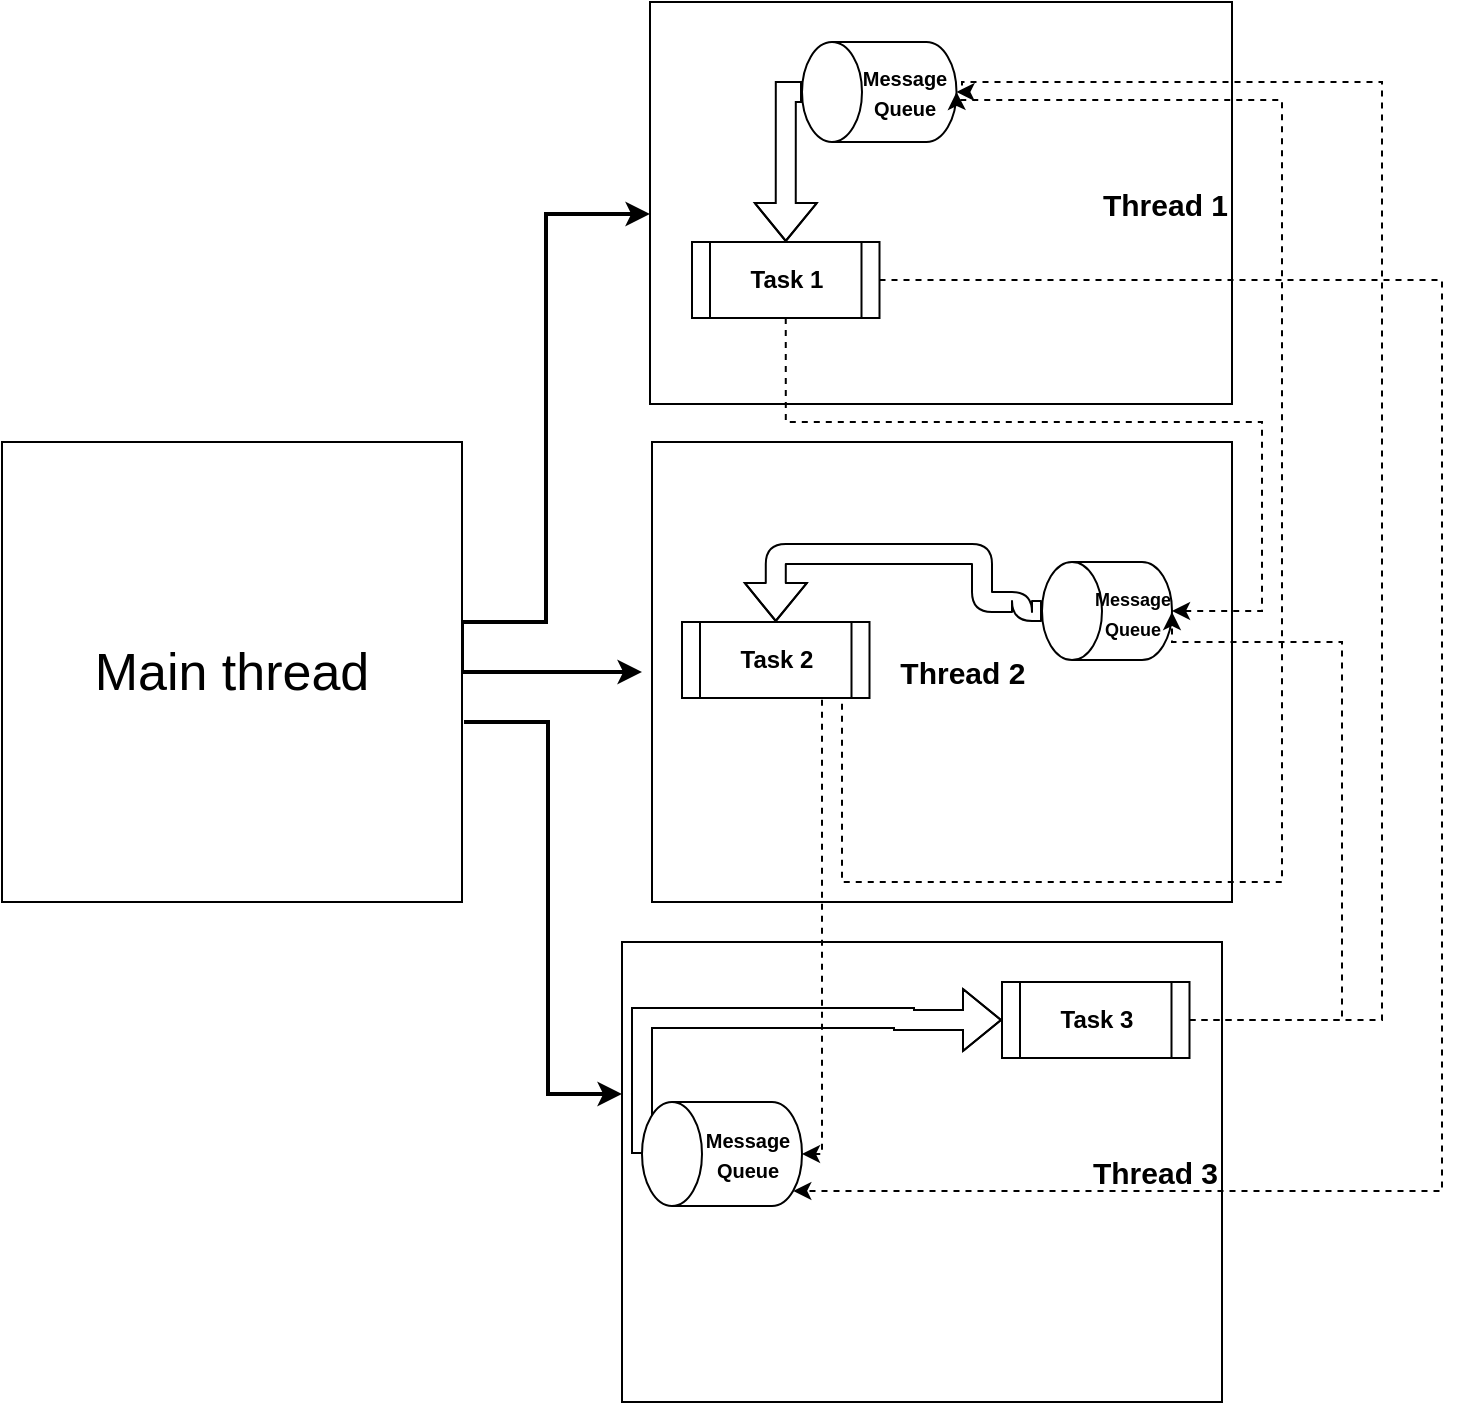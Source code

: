 <mxfile version="13.8.9-1" type="github">
  <diagram id="JF__Zj-DXKbBX88kCNgF" name="Page-1">
    <mxGraphModel dx="1422" dy="705" grid="1" gridSize="10" guides="1" tooltips="1" connect="1" arrows="1" fold="1" page="1" pageScale="1" pageWidth="850" pageHeight="1100" math="0" shadow="0">
      <root>
        <mxCell id="0" />
        <mxCell id="1" parent="0" />
        <mxCell id="GnVWnsMx5IgDR0cQtzLm-49" value="" style="group" vertex="1" connectable="0" parent="1">
          <mxGeometry x="425" y="250" width="290" height="440" as="geometry" />
        </mxCell>
        <mxCell id="GnVWnsMx5IgDR0cQtzLm-22" value="" style="group" vertex="1" connectable="0" parent="GnVWnsMx5IgDR0cQtzLm-49">
          <mxGeometry y="210" width="290" height="230" as="geometry" />
        </mxCell>
        <mxCell id="GnVWnsMx5IgDR0cQtzLm-2" value="&lt;b style=&quot;text-align: right&quot;&gt;&lt;font style=&quot;font-size: 15px&quot;&gt;&amp;nbsp; &amp;nbsp; &amp;nbsp;Thread 2&lt;/font&gt;&lt;/b&gt;" style="rounded=0;whiteSpace=wrap;html=1;align=center;" vertex="1" parent="GnVWnsMx5IgDR0cQtzLm-22">
          <mxGeometry width="290" height="230" as="geometry" />
        </mxCell>
        <mxCell id="GnVWnsMx5IgDR0cQtzLm-1" value="&lt;font size=&quot;1&quot;&gt;&lt;b style=&quot;font-size: 9px&quot;&gt;Message Queue&lt;/b&gt;&lt;/font&gt;" style="shape=cylinder3;whiteSpace=wrap;html=1;boundedLbl=1;backgroundOutline=1;size=15;direction=north;align=center;" vertex="1" parent="GnVWnsMx5IgDR0cQtzLm-22">
          <mxGeometry x="195" y="60" width="65.01" height="49" as="geometry" />
        </mxCell>
        <mxCell id="GnVWnsMx5IgDR0cQtzLm-19" value="&lt;b&gt;Task 2&lt;/b&gt;" style="shape=process;whiteSpace=wrap;html=1;backgroundOutline=1;" vertex="1" parent="GnVWnsMx5IgDR0cQtzLm-22">
          <mxGeometry x="15" y="90" width="93.75" height="38" as="geometry" />
        </mxCell>
        <mxCell id="GnVWnsMx5IgDR0cQtzLm-21" style="edgeStyle=orthogonalEdgeStyle;orthogonalLoop=1;jettySize=auto;html=1;exitX=0.5;exitY=0;exitDx=0;exitDy=0;exitPerimeter=0;entryX=0.5;entryY=0;entryDx=0;entryDy=0;curved=1;shape=flexArrow;" edge="1" parent="GnVWnsMx5IgDR0cQtzLm-22" source="GnVWnsMx5IgDR0cQtzLm-1" target="GnVWnsMx5IgDR0cQtzLm-19">
          <mxGeometry relative="1" as="geometry">
            <Array as="points">
              <mxPoint x="185" y="85" />
              <mxPoint x="185" y="80" />
              <mxPoint x="165" y="80" />
              <mxPoint x="165" y="56" />
              <mxPoint x="62" y="56" />
            </Array>
          </mxGeometry>
        </mxCell>
        <mxCell id="GnVWnsMx5IgDR0cQtzLm-23" value="" style="group" vertex="1" connectable="0" parent="GnVWnsMx5IgDR0cQtzLm-49">
          <mxGeometry width="290" height="191" as="geometry" />
        </mxCell>
        <mxCell id="GnVWnsMx5IgDR0cQtzLm-24" value="&lt;b&gt;&lt;font style=&quot;font-size: 15px&quot;&gt;&amp;nbsp; &amp;nbsp; &amp;nbsp;Thread 1&lt;/font&gt;&lt;/b&gt;" style="rounded=0;whiteSpace=wrap;html=1;align=right;" vertex="1" parent="GnVWnsMx5IgDR0cQtzLm-23">
          <mxGeometry x="-1" y="-10" width="291" height="201" as="geometry" />
        </mxCell>
        <mxCell id="GnVWnsMx5IgDR0cQtzLm-25" value="&lt;font size=&quot;1&quot;&gt;&lt;b&gt;Message Queue&lt;/b&gt;&lt;/font&gt;" style="shape=cylinder3;whiteSpace=wrap;html=1;boundedLbl=1;backgroundOutline=1;size=15;direction=north;" vertex="1" parent="GnVWnsMx5IgDR0cQtzLm-23">
          <mxGeometry x="75" y="10" width="77.25" height="50" as="geometry" />
        </mxCell>
        <mxCell id="GnVWnsMx5IgDR0cQtzLm-26" value="&lt;b&gt;Task 1&lt;/b&gt;" style="shape=process;whiteSpace=wrap;html=1;backgroundOutline=1;" vertex="1" parent="GnVWnsMx5IgDR0cQtzLm-23">
          <mxGeometry x="20" y="110" width="93.75" height="38" as="geometry" />
        </mxCell>
        <mxCell id="GnVWnsMx5IgDR0cQtzLm-27" style="edgeStyle=orthogonalEdgeStyle;rounded=0;orthogonalLoop=1;jettySize=auto;html=1;exitX=0.5;exitY=0;exitDx=0;exitDy=0;exitPerimeter=0;entryX=0.5;entryY=0;entryDx=0;entryDy=0;shape=flexArrow;" edge="1" parent="GnVWnsMx5IgDR0cQtzLm-23" source="GnVWnsMx5IgDR0cQtzLm-25" target="GnVWnsMx5IgDR0cQtzLm-26">
          <mxGeometry relative="1" as="geometry">
            <Array as="points">
              <mxPoint x="67" y="35" />
            </Array>
          </mxGeometry>
        </mxCell>
        <mxCell id="GnVWnsMx5IgDR0cQtzLm-48" style="edgeStyle=orthogonalEdgeStyle;rounded=0;orthogonalLoop=1;jettySize=auto;html=1;exitX=0.5;exitY=1;exitDx=0;exitDy=0;entryX=0.5;entryY=1;entryDx=0;entryDy=0;entryPerimeter=0;dashed=1;" edge="1" parent="GnVWnsMx5IgDR0cQtzLm-49" source="GnVWnsMx5IgDR0cQtzLm-19" target="GnVWnsMx5IgDR0cQtzLm-25">
          <mxGeometry relative="1" as="geometry">
            <Array as="points">
              <mxPoint x="95" y="338" />
              <mxPoint x="95" y="430" />
              <mxPoint x="315" y="430" />
              <mxPoint x="315" y="39" />
            </Array>
          </mxGeometry>
        </mxCell>
        <mxCell id="GnVWnsMx5IgDR0cQtzLm-65" style="edgeStyle=orthogonalEdgeStyle;rounded=0;orthogonalLoop=1;jettySize=auto;html=1;exitX=0.5;exitY=1;exitDx=0;exitDy=0;entryX=0.5;entryY=1;entryDx=0;entryDy=0;entryPerimeter=0;strokeWidth=1;dashed=1;" edge="1" parent="GnVWnsMx5IgDR0cQtzLm-49" source="GnVWnsMx5IgDR0cQtzLm-26" target="GnVWnsMx5IgDR0cQtzLm-1">
          <mxGeometry relative="1" as="geometry">
            <Array as="points">
              <mxPoint x="67" y="200" />
              <mxPoint x="305" y="200" />
              <mxPoint x="305" y="295" />
            </Array>
          </mxGeometry>
        </mxCell>
        <mxCell id="GnVWnsMx5IgDR0cQtzLm-55" style="edgeStyle=orthogonalEdgeStyle;rounded=0;orthogonalLoop=1;jettySize=auto;html=1;exitX=1;exitY=0.5;exitDx=0;exitDy=0;strokeWidth=2;" edge="1" parent="1" source="GnVWnsMx5IgDR0cQtzLm-52" target="GnVWnsMx5IgDR0cQtzLm-24">
          <mxGeometry relative="1" as="geometry">
            <Array as="points">
              <mxPoint x="372" y="550" />
              <mxPoint x="372" y="346" />
            </Array>
          </mxGeometry>
        </mxCell>
        <mxCell id="GnVWnsMx5IgDR0cQtzLm-71" style="edgeStyle=orthogonalEdgeStyle;rounded=0;orthogonalLoop=1;jettySize=auto;html=1;strokeWidth=2;" edge="1" parent="1" source="GnVWnsMx5IgDR0cQtzLm-52">
          <mxGeometry relative="1" as="geometry">
            <mxPoint x="420" y="575" as="targetPoint" />
          </mxGeometry>
        </mxCell>
        <mxCell id="GnVWnsMx5IgDR0cQtzLm-52" value="&lt;font style=&quot;font-size: 26px&quot;&gt;Main thread&lt;/font&gt;" style="whiteSpace=wrap;html=1;aspect=fixed;" vertex="1" parent="1">
          <mxGeometry x="100" y="460" width="230" height="230" as="geometry" />
        </mxCell>
        <mxCell id="GnVWnsMx5IgDR0cQtzLm-60" value="&lt;b&gt;&lt;font style=&quot;font-size: 15px&quot;&gt;&amp;nbsp; &amp;nbsp; &amp;nbsp;Thread 3&lt;/font&gt;&lt;/b&gt;" style="rounded=0;whiteSpace=wrap;html=1;align=right;" vertex="1" parent="1">
          <mxGeometry x="410" y="710" width="300" height="230" as="geometry" />
        </mxCell>
        <mxCell id="GnVWnsMx5IgDR0cQtzLm-66" style="edgeStyle=orthogonalEdgeStyle;rounded=0;orthogonalLoop=1;jettySize=auto;html=1;exitX=1;exitY=0.5;exitDx=0;exitDy=0;dashed=1;strokeWidth=1;" edge="1" parent="1" source="GnVWnsMx5IgDR0cQtzLm-61">
          <mxGeometry relative="1" as="geometry">
            <mxPoint x="685" y="545" as="targetPoint" />
            <Array as="points">
              <mxPoint x="770" y="749" />
              <mxPoint x="770" y="560" />
              <mxPoint x="685" y="560" />
            </Array>
          </mxGeometry>
        </mxCell>
        <mxCell id="GnVWnsMx5IgDR0cQtzLm-67" style="edgeStyle=orthogonalEdgeStyle;rounded=0;orthogonalLoop=1;jettySize=auto;html=1;exitX=1;exitY=0.5;exitDx=0;exitDy=0;entryX=0.5;entryY=1;entryDx=0;entryDy=0;entryPerimeter=0;dashed=1;strokeWidth=1;" edge="1" parent="1" source="GnVWnsMx5IgDR0cQtzLm-61" target="GnVWnsMx5IgDR0cQtzLm-25">
          <mxGeometry relative="1" as="geometry">
            <Array as="points">
              <mxPoint x="790" y="749" />
              <mxPoint x="790" y="280" />
              <mxPoint x="580" y="280" />
            </Array>
          </mxGeometry>
        </mxCell>
        <mxCell id="GnVWnsMx5IgDR0cQtzLm-61" value="&lt;b&gt;Task 3&lt;/b&gt;" style="shape=process;whiteSpace=wrap;html=1;backgroundOutline=1;" vertex="1" parent="1">
          <mxGeometry x="600" y="730" width="93.75" height="38" as="geometry" />
        </mxCell>
        <mxCell id="GnVWnsMx5IgDR0cQtzLm-70" style="edgeStyle=orthogonalEdgeStyle;rounded=0;orthogonalLoop=1;jettySize=auto;html=1;exitX=0.5;exitY=0;exitDx=0;exitDy=0;exitPerimeter=0;entryX=0;entryY=0.5;entryDx=0;entryDy=0;strokeWidth=1;shape=flexArrow;" edge="1" parent="1" source="GnVWnsMx5IgDR0cQtzLm-62" target="GnVWnsMx5IgDR0cQtzLm-61">
          <mxGeometry relative="1" as="geometry">
            <Array as="points">
              <mxPoint x="420" y="787" />
              <mxPoint x="420" y="748" />
              <mxPoint x="551" y="748" />
              <mxPoint x="551" y="749" />
            </Array>
          </mxGeometry>
        </mxCell>
        <mxCell id="GnVWnsMx5IgDR0cQtzLm-62" value="&lt;font size=&quot;1&quot;&gt;&lt;b&gt;Message Queue&lt;/b&gt;&lt;/font&gt;" style="shape=cylinder3;whiteSpace=wrap;html=1;boundedLbl=1;backgroundOutline=1;size=15;direction=north;align=center;" vertex="1" parent="1">
          <mxGeometry x="420" y="790" width="80" height="52" as="geometry" />
        </mxCell>
        <mxCell id="GnVWnsMx5IgDR0cQtzLm-68" style="edgeStyle=orthogonalEdgeStyle;rounded=0;orthogonalLoop=1;jettySize=auto;html=1;exitX=0.5;exitY=1;exitDx=0;exitDy=0;entryX=0.5;entryY=1;entryDx=0;entryDy=0;entryPerimeter=0;dashed=1;strokeWidth=1;" edge="1" parent="1" source="GnVWnsMx5IgDR0cQtzLm-19" target="GnVWnsMx5IgDR0cQtzLm-62">
          <mxGeometry relative="1" as="geometry">
            <Array as="points">
              <mxPoint x="510" y="588" />
              <mxPoint x="510" y="816" />
            </Array>
          </mxGeometry>
        </mxCell>
        <mxCell id="GnVWnsMx5IgDR0cQtzLm-69" style="edgeStyle=orthogonalEdgeStyle;rounded=0;orthogonalLoop=1;jettySize=auto;html=1;exitX=1;exitY=0.5;exitDx=0;exitDy=0;entryX=0.145;entryY=1;entryDx=0;entryDy=-4.35;entryPerimeter=0;dashed=1;strokeWidth=1;" edge="1" parent="1" source="GnVWnsMx5IgDR0cQtzLm-26" target="GnVWnsMx5IgDR0cQtzLm-62">
          <mxGeometry relative="1" as="geometry">
            <Array as="points">
              <mxPoint x="820" y="379" />
              <mxPoint x="820" y="834" />
            </Array>
          </mxGeometry>
        </mxCell>
        <mxCell id="GnVWnsMx5IgDR0cQtzLm-72" style="edgeStyle=orthogonalEdgeStyle;rounded=0;orthogonalLoop=1;jettySize=auto;html=1;strokeWidth=2;" edge="1" parent="1">
          <mxGeometry relative="1" as="geometry">
            <mxPoint x="331" y="600" as="sourcePoint" />
            <mxPoint x="410" y="786" as="targetPoint" />
            <Array as="points">
              <mxPoint x="331" y="600" />
              <mxPoint x="373" y="600" />
              <mxPoint x="373" y="786" />
            </Array>
          </mxGeometry>
        </mxCell>
      </root>
    </mxGraphModel>
  </diagram>
</mxfile>
